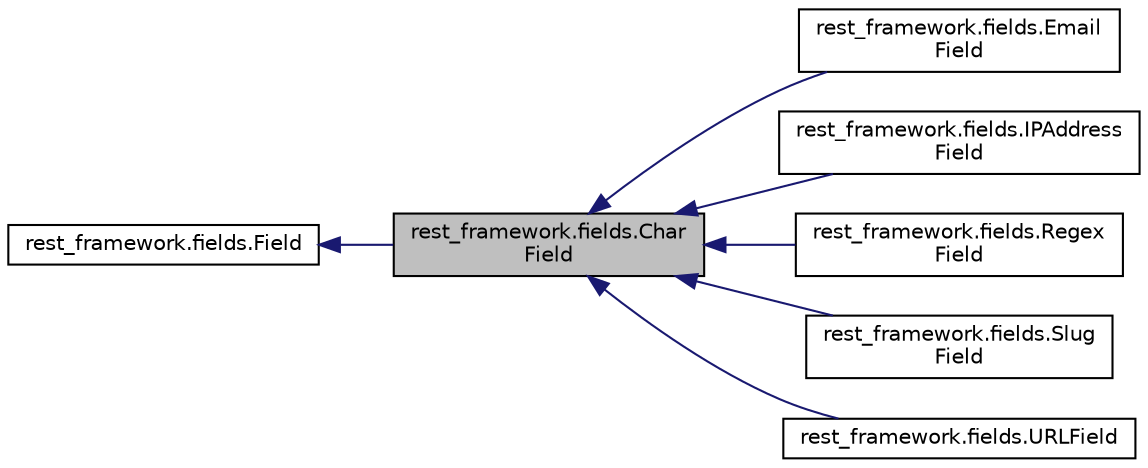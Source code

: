 digraph "rest_framework.fields.CharField"
{
 // LATEX_PDF_SIZE
  edge [fontname="Helvetica",fontsize="10",labelfontname="Helvetica",labelfontsize="10"];
  node [fontname="Helvetica",fontsize="10",shape=record];
  rankdir="LR";
  Node1 [label="rest_framework.fields.Char\lField",height=0.2,width=0.4,color="black", fillcolor="grey75", style="filled", fontcolor="black",tooltip=" "];
  Node2 -> Node1 [dir="back",color="midnightblue",fontsize="10",style="solid",fontname="Helvetica"];
  Node2 [label="rest_framework.fields.Field",height=0.2,width=0.4,color="black", fillcolor="white", style="filled",URL="$classrest__framework_1_1fields_1_1_field.html",tooltip=" "];
  Node1 -> Node3 [dir="back",color="midnightblue",fontsize="10",style="solid",fontname="Helvetica"];
  Node3 [label="rest_framework.fields.Email\lField",height=0.2,width=0.4,color="black", fillcolor="white", style="filled",URL="$classrest__framework_1_1fields_1_1_email_field.html",tooltip=" "];
  Node1 -> Node4 [dir="back",color="midnightblue",fontsize="10",style="solid",fontname="Helvetica"];
  Node4 [label="rest_framework.fields.IPAddress\lField",height=0.2,width=0.4,color="black", fillcolor="white", style="filled",URL="$classrest__framework_1_1fields_1_1_i_p_address_field.html",tooltip=" "];
  Node1 -> Node5 [dir="back",color="midnightblue",fontsize="10",style="solid",fontname="Helvetica"];
  Node5 [label="rest_framework.fields.Regex\lField",height=0.2,width=0.4,color="black", fillcolor="white", style="filled",URL="$classrest__framework_1_1fields_1_1_regex_field.html",tooltip=" "];
  Node1 -> Node6 [dir="back",color="midnightblue",fontsize="10",style="solid",fontname="Helvetica"];
  Node6 [label="rest_framework.fields.Slug\lField",height=0.2,width=0.4,color="black", fillcolor="white", style="filled",URL="$classrest__framework_1_1fields_1_1_slug_field.html",tooltip=" "];
  Node1 -> Node7 [dir="back",color="midnightblue",fontsize="10",style="solid",fontname="Helvetica"];
  Node7 [label="rest_framework.fields.URLField",height=0.2,width=0.4,color="black", fillcolor="white", style="filled",URL="$classrest__framework_1_1fields_1_1_u_r_l_field.html",tooltip=" "];
}
